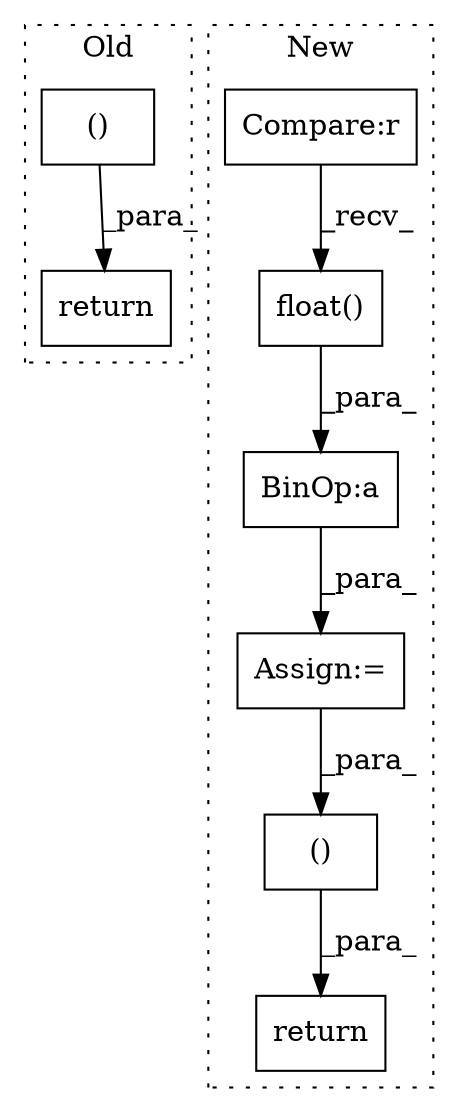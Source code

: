 digraph G {
subgraph cluster0 {
1 [label="()" a="54" s="6109" l="9" shape="box"];
4 [label="return" a="93" s="6095" l="7" shape="box"];
label = "Old";
style="dotted";
}
subgraph cluster1 {
2 [label="float()" a="75" s="5865" l="36" shape="box"];
3 [label="Assign:=" a="68" s="6355" l="3" shape="box"];
5 [label="return" a="93" s="6385" l="7" shape="box"];
6 [label="()" a="54" s="6399" l="21" shape="box"];
7 [label="BinOp:a" a="82" s="6362" l="3" shape="box"];
8 [label="Compare:r" a="40" s="5865" l="28" shape="box"];
label = "New";
style="dotted";
}
1 -> 4 [label="_para_"];
2 -> 7 [label="_para_"];
3 -> 6 [label="_para_"];
6 -> 5 [label="_para_"];
7 -> 3 [label="_para_"];
8 -> 2 [label="_recv_"];
}